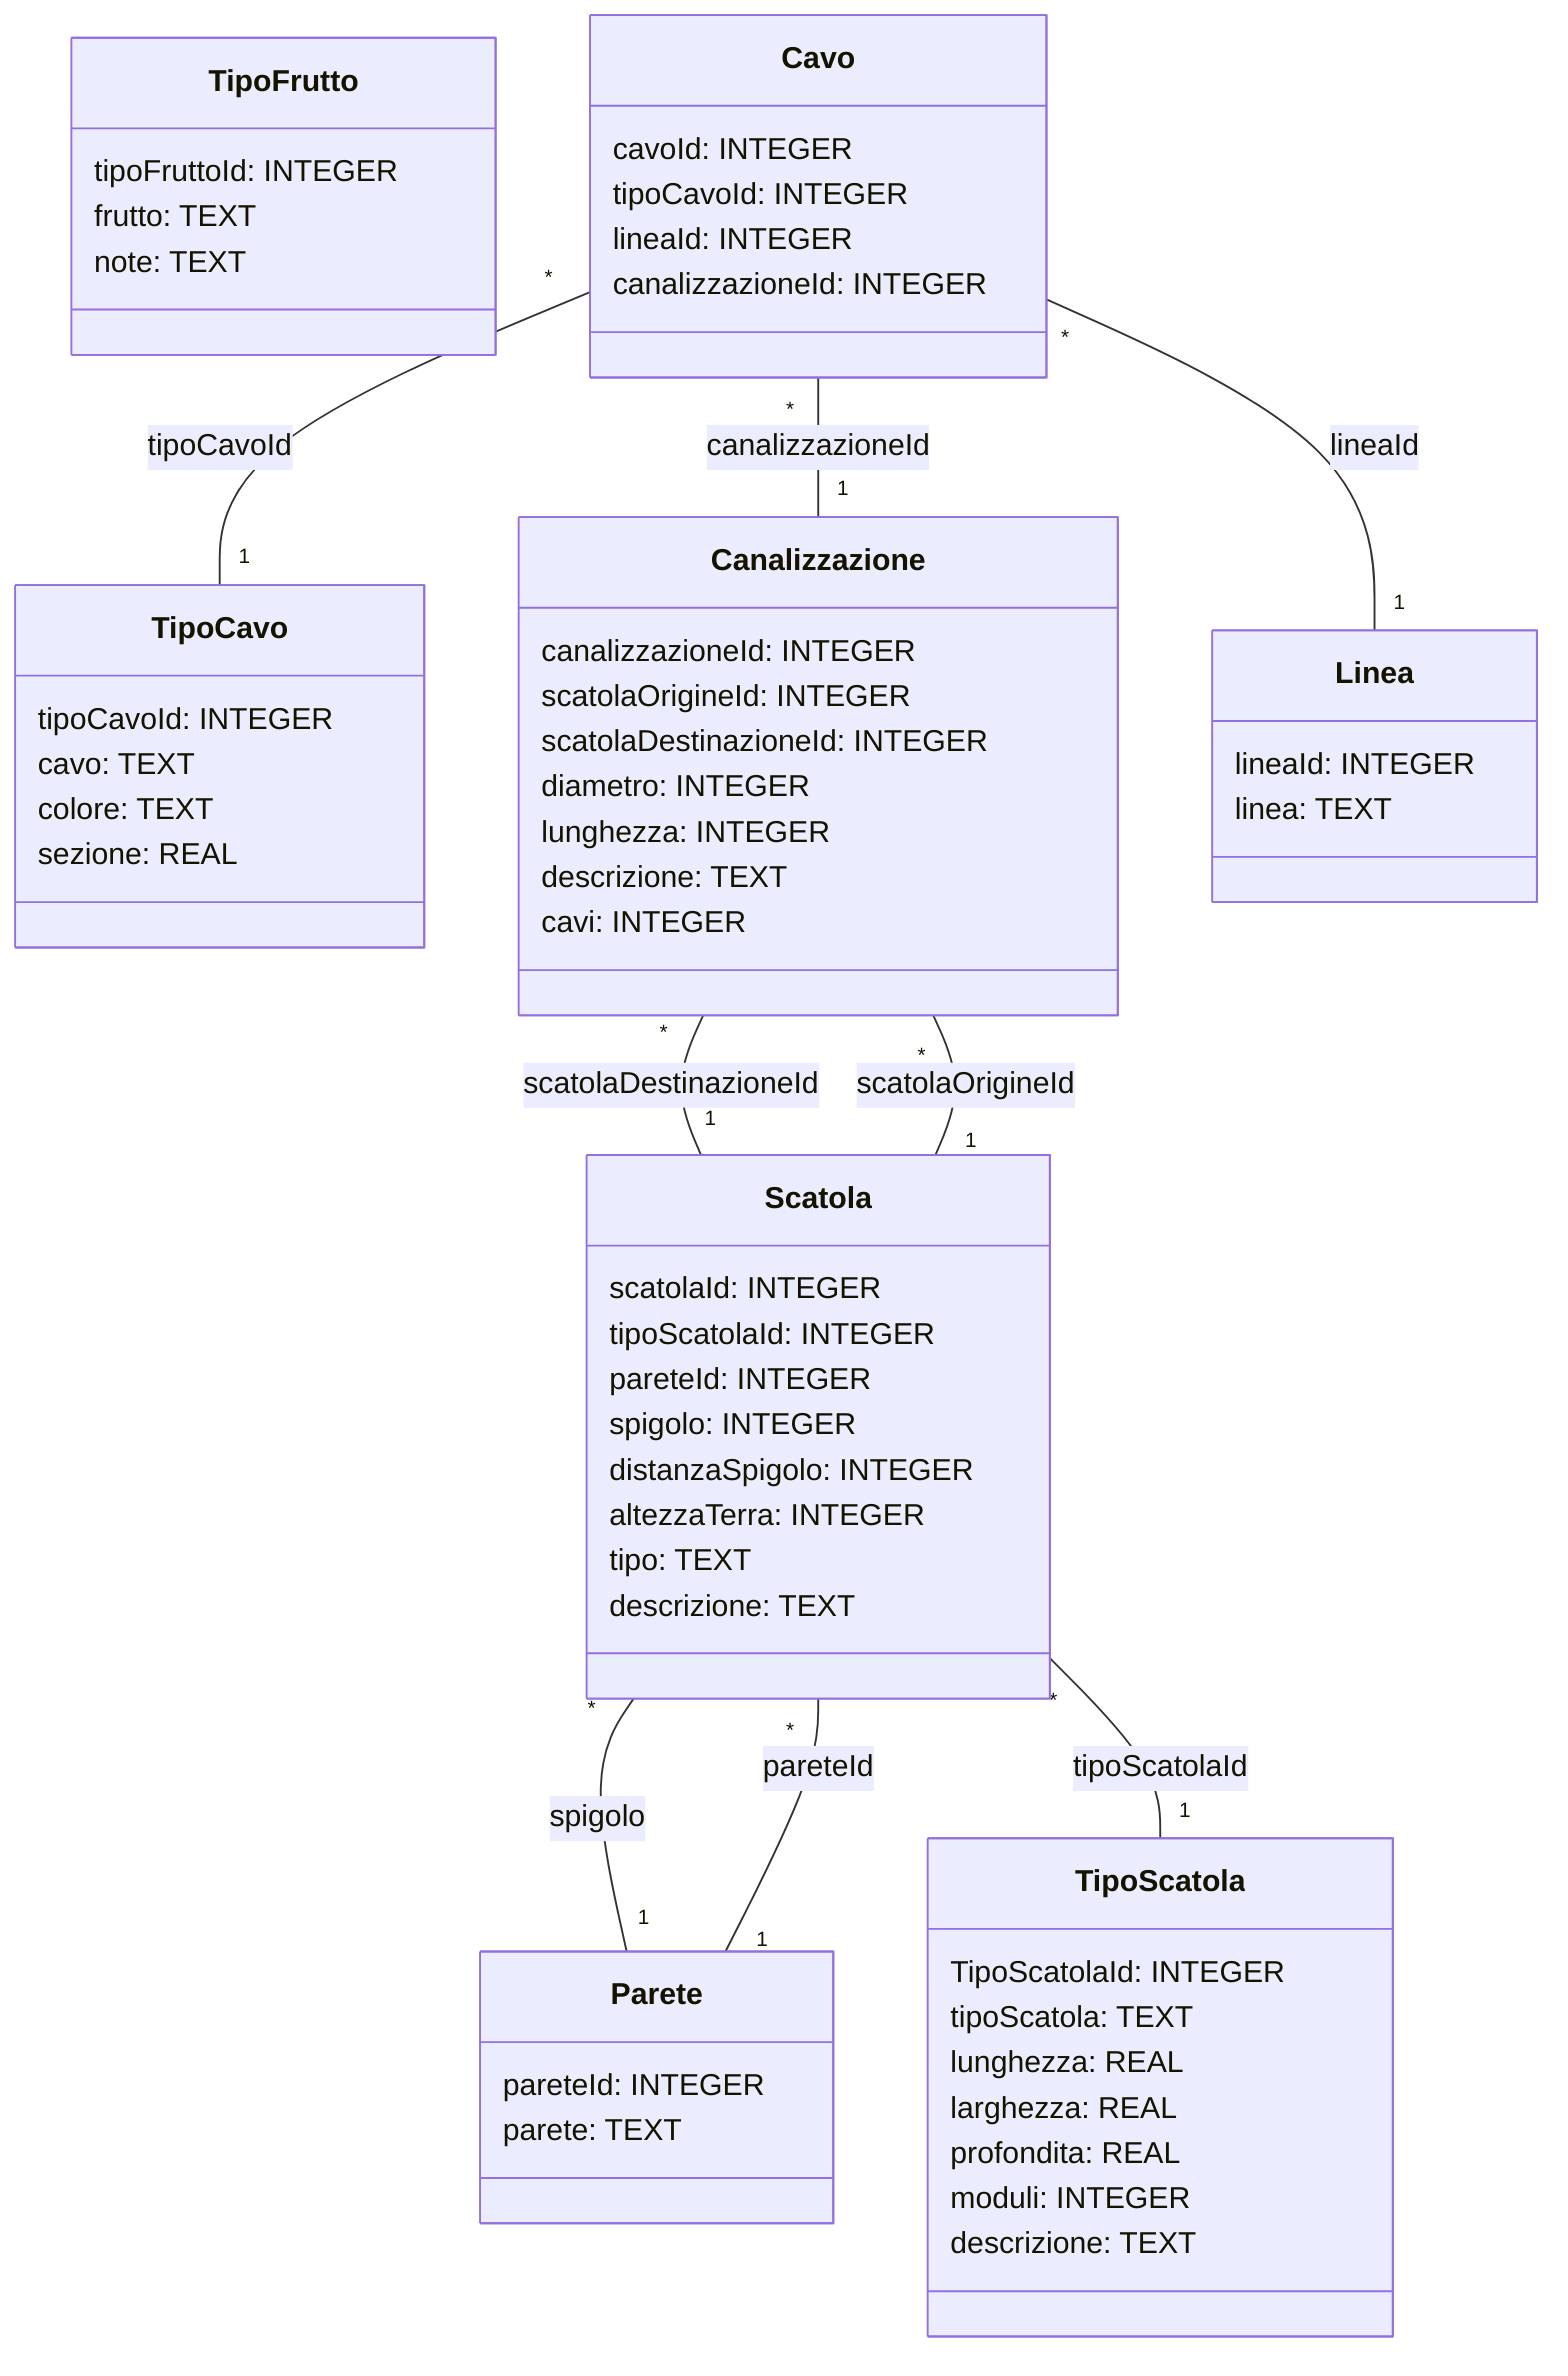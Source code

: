 classDiagram
class TipoCavo {
	tipoCavoId: INTEGER
	cavo: TEXT
	colore: TEXT
	sezione: REAL
}

class TipoFrutto {
	tipoFruttoId: INTEGER
	frutto: TEXT
	note: TEXT
}

class Parete {
	pareteId: INTEGER
	parete: TEXT
}

class TipoScatola {
	TipoScatolaId: INTEGER
	tipoScatola: TEXT
	lunghezza: REAL
	larghezza: REAL
	profondita: REAL
	moduli: INTEGER
	descrizione: TEXT
}

class Scatola {
	scatolaId: INTEGER
	tipoScatolaId: INTEGER
	pareteId: INTEGER
	spigolo: INTEGER
	distanzaSpigolo: INTEGER
	altezzaTerra: INTEGER
	tipo: TEXT
	descrizione: TEXT
}

class Canalizzazione {
	canalizzazioneId: INTEGER
	scatolaOrigineId: INTEGER
	scatolaDestinazioneId: INTEGER
	diametro: INTEGER
	lunghezza: INTEGER
	descrizione: TEXT
	cavi: INTEGER
}

class Linea {
	lineaId: INTEGER
	linea: TEXT
}

class Cavo {
	cavoId: INTEGER
	tipoCavoId: INTEGER
	lineaId: INTEGER
	canalizzazioneId: INTEGER
}

Scatola "*" -- "1" Parete : spigolo
Scatola "*" -- "1" Parete : pareteId
Scatola "*" -- "1" TipoScatola : tipoScatolaId
Canalizzazione "*" -- "1" Scatola : scatolaDestinazioneId
Canalizzazione "*" -- "1" Scatola : scatolaOrigineId
Cavo "*" -- "1" Canalizzazione : canalizzazioneId
Cavo "*" -- "1" Linea : lineaId
Cavo "*" -- "1" TipoCavo : tipoCavoId